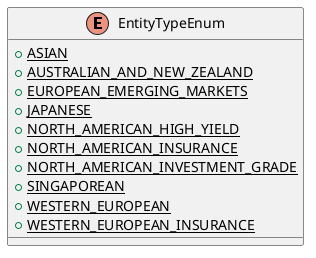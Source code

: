 @startuml

    enum EntityTypeEnum [[EntityTypeEnum.html]] {
        {static} +ASIAN
        {static} +AUSTRALIAN_AND_NEW_ZEALAND
        {static} +EUROPEAN_EMERGING_MARKETS
        {static} +JAPANESE
        {static} +NORTH_AMERICAN_HIGH_YIELD
        {static} +NORTH_AMERICAN_INSURANCE
        {static} +NORTH_AMERICAN_INVESTMENT_GRADE
        {static} +SINGAPOREAN
        {static} +WESTERN_EUROPEAN
        {static} +WESTERN_EUROPEAN_INSURANCE
    }

@enduml
